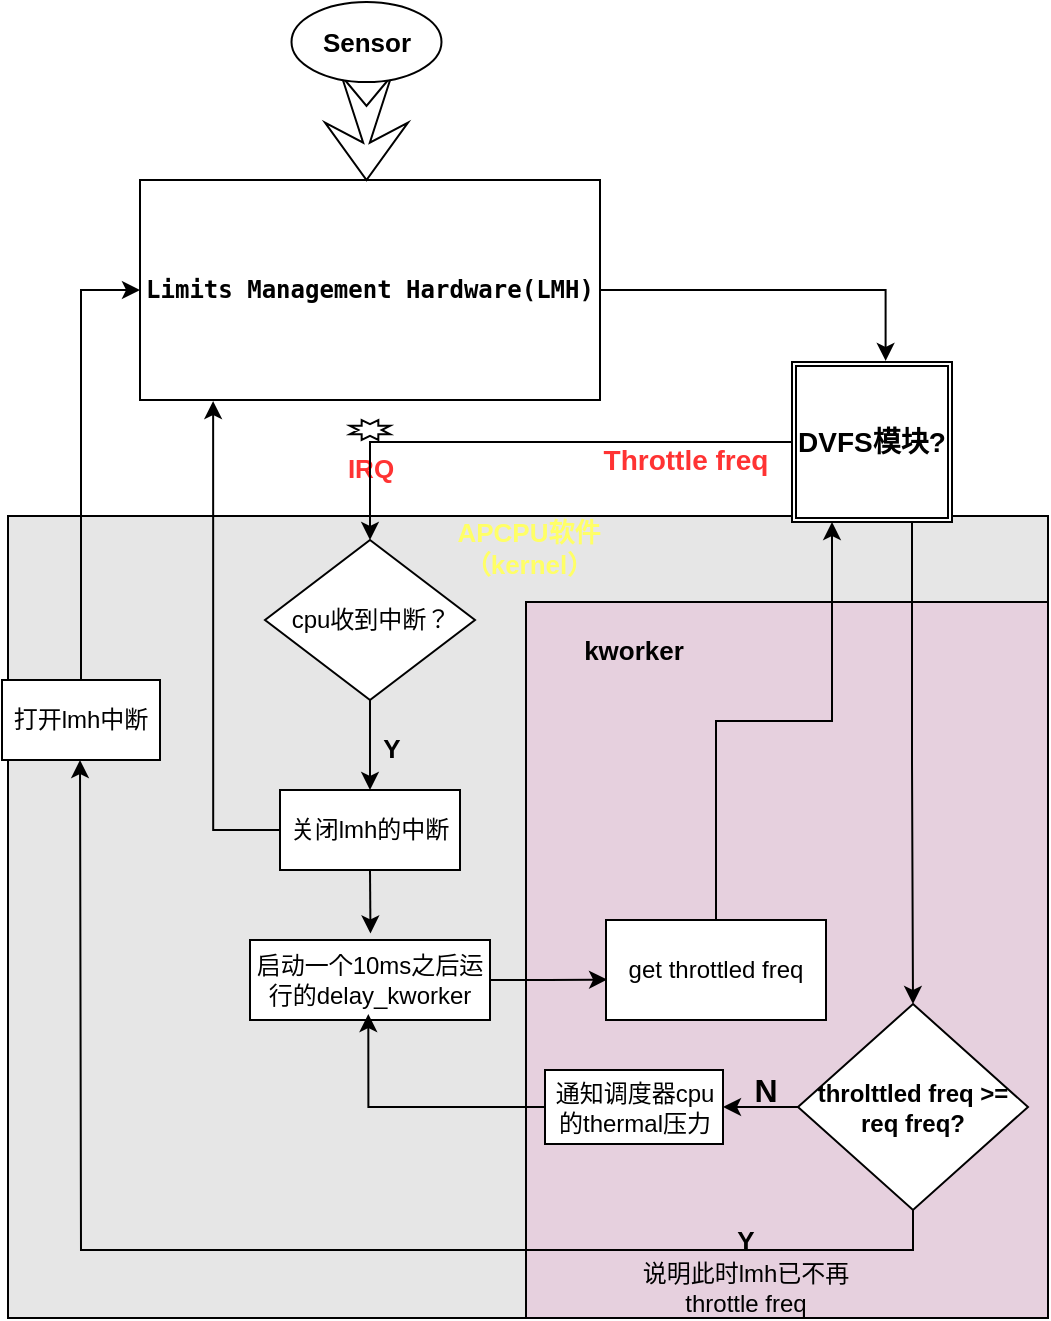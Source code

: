 <mxfile version="24.7.6">
  <diagram name="第 1 页" id="VTAUhPHFjqV-iyoxelCj">
    <mxGraphModel dx="989" dy="527" grid="0" gridSize="10" guides="1" tooltips="1" connect="1" arrows="1" fold="1" page="1" pageScale="1" pageWidth="827" pageHeight="1169" math="0" shadow="0">
      <root>
        <mxCell id="0" />
        <mxCell id="1" parent="0" />
        <mxCell id="YY0MY4p-X_AZBxPH40uB-45" value="" style="rounded=0;whiteSpace=wrap;html=1;fillColor=#E6E6E6;" parent="1" vertex="1">
          <mxGeometry x="14" y="408" width="520" height="401" as="geometry" />
        </mxCell>
        <mxCell id="YY0MY4p-X_AZBxPH40uB-55" value="" style="rounded=0;whiteSpace=wrap;html=1;fillColor=#E6D0DE;" parent="1" vertex="1">
          <mxGeometry x="273" y="451" width="261" height="358" as="geometry" />
        </mxCell>
        <mxCell id="YY0MY4p-X_AZBxPH40uB-1" value="&lt;pre style=&quot;overflow: visible; text-align: start; background-color: rgb(255, 255, 255);&quot;&gt;Limits Management Hardware(LMH)&lt;/pre&gt;" style="rounded=0;whiteSpace=wrap;html=1;strokeWidth=1;fontStyle=1" parent="1" vertex="1">
          <mxGeometry x="80" y="240" width="230" height="110" as="geometry" />
        </mxCell>
        <mxCell id="YY0MY4p-X_AZBxPH40uB-4" value="" style="html=1;shadow=0;dashed=0;align=center;verticalAlign=middle;shape=mxgraph.arrows2.stylisedArrow;dy=0.92;dx=18.67;notch=15;feather=0.4;direction=south;" parent="1" vertex="1">
          <mxGeometry x="172.5" y="188" width="41.5" height="52" as="geometry" />
        </mxCell>
        <mxCell id="YY0MY4p-X_AZBxPH40uB-6" value="Sensor" style="strokeWidth=1;html=1;shape=mxgraph.flowchart.start_1;whiteSpace=wrap;fontStyle=1;fontSize=13;" parent="1" vertex="1">
          <mxGeometry x="155.75" y="151" width="75" height="40" as="geometry" />
        </mxCell>
        <mxCell id="YY0MY4p-X_AZBxPH40uB-13" value="IRQ" style="verticalLabelPosition=bottom;verticalAlign=top;html=1;shape=mxgraph.basic.8_point_star;fontStyle=1;fontSize=13;fontColor=#FF3333;" parent="1" vertex="1">
          <mxGeometry x="185" y="360" width="20" height="10" as="geometry" />
        </mxCell>
        <mxCell id="YY0MY4p-X_AZBxPH40uB-28" style="edgeStyle=orthogonalEdgeStyle;rounded=0;orthogonalLoop=1;jettySize=auto;html=1;exitX=0.75;exitY=1;exitDx=0;exitDy=0;entryX=0.5;entryY=0;entryDx=0;entryDy=0;" parent="1" source="YY0MY4p-X_AZBxPH40uB-10" target="YY0MY4p-X_AZBxPH40uB-27" edge="1">
          <mxGeometry relative="1" as="geometry" />
        </mxCell>
        <mxCell id="XRTCzleYbN-BGCADsYFt-2" style="edgeStyle=orthogonalEdgeStyle;rounded=0;orthogonalLoop=1;jettySize=auto;html=1;exitX=0;exitY=0.5;exitDx=0;exitDy=0;entryX=0.5;entryY=0;entryDx=0;entryDy=0;" edge="1" parent="1" source="YY0MY4p-X_AZBxPH40uB-10" target="YY0MY4p-X_AZBxPH40uB-18">
          <mxGeometry relative="1" as="geometry" />
        </mxCell>
        <mxCell id="YY0MY4p-X_AZBxPH40uB-10" value="DVFS模块?" style="shape=ext;double=1;whiteSpace=wrap;html=1;aspect=fixed;fontStyle=1;fontSize=14;" parent="1" vertex="1">
          <mxGeometry x="406" y="331" width="80" height="80" as="geometry" />
        </mxCell>
        <mxCell id="YY0MY4p-X_AZBxPH40uB-38" style="edgeStyle=orthogonalEdgeStyle;rounded=0;orthogonalLoop=1;jettySize=auto;html=1;exitX=0.5;exitY=1;exitDx=0;exitDy=0;entryX=0.5;entryY=0;entryDx=0;entryDy=0;" parent="1" source="YY0MY4p-X_AZBxPH40uB-18" target="YY0MY4p-X_AZBxPH40uB-33" edge="1">
          <mxGeometry relative="1" as="geometry" />
        </mxCell>
        <mxCell id="YY0MY4p-X_AZBxPH40uB-18" value="cpu收到中断？" style="rhombus;whiteSpace=wrap;html=1;" parent="1" vertex="1">
          <mxGeometry x="142.5" y="420" width="105" height="80" as="geometry" />
        </mxCell>
        <mxCell id="YY0MY4p-X_AZBxPH40uB-21" value="Throttle freq" style="text;html=1;align=center;verticalAlign=middle;whiteSpace=wrap;rounded=0;fontStyle=1;fontColor=#FF3333;fontSize=14;" parent="1" vertex="1">
          <mxGeometry x="308" y="365" width="90" height="30" as="geometry" />
        </mxCell>
        <mxCell id="YY0MY4p-X_AZBxPH40uB-22" value="启动一个10ms之后运行的delay_kworker" style="whiteSpace=wrap;html=1;" parent="1" vertex="1">
          <mxGeometry x="135" y="620" width="120" height="40" as="geometry" />
        </mxCell>
        <mxCell id="YY0MY4p-X_AZBxPH40uB-37" style="edgeStyle=orthogonalEdgeStyle;rounded=0;orthogonalLoop=1;jettySize=auto;html=1;exitX=0.5;exitY=1;exitDx=0;exitDy=0;" parent="1" source="YY0MY4p-X_AZBxPH40uB-27" edge="1">
          <mxGeometry relative="1" as="geometry">
            <mxPoint x="50" y="530" as="targetPoint" />
            <mxPoint x="420" y="740" as="sourcePoint" />
          </mxGeometry>
        </mxCell>
        <mxCell id="dvzESr8WYS7K-upXrV9c-3" style="edgeStyle=orthogonalEdgeStyle;rounded=0;orthogonalLoop=1;jettySize=auto;html=1;" parent="1" source="YY0MY4p-X_AZBxPH40uB-27" target="dvzESr8WYS7K-upXrV9c-1" edge="1">
          <mxGeometry relative="1" as="geometry" />
        </mxCell>
        <mxCell id="YY0MY4p-X_AZBxPH40uB-27" value="throlttled freq &amp;gt;= req freq?" style="rhombus;whiteSpace=wrap;html=1;fontStyle=1" parent="1" vertex="1">
          <mxGeometry x="409" y="652" width="115" height="103" as="geometry" />
        </mxCell>
        <mxCell id="YY0MY4p-X_AZBxPH40uB-50" style="edgeStyle=orthogonalEdgeStyle;rounded=0;orthogonalLoop=1;jettySize=auto;html=1;exitX=0.5;exitY=0;exitDx=0;exitDy=0;entryX=0.25;entryY=1;entryDx=0;entryDy=0;" parent="1" source="YY0MY4p-X_AZBxPH40uB-30" target="YY0MY4p-X_AZBxPH40uB-10" edge="1">
          <mxGeometry relative="1" as="geometry" />
        </mxCell>
        <mxCell id="YY0MY4p-X_AZBxPH40uB-30" value="get throttled freq" style="rounded=0;whiteSpace=wrap;html=1;" parent="1" vertex="1">
          <mxGeometry x="313" y="610" width="110" height="50" as="geometry" />
        </mxCell>
        <mxCell id="YY0MY4p-X_AZBxPH40uB-33" value="关闭lmh的中断" style="rounded=0;whiteSpace=wrap;html=1;" parent="1" vertex="1">
          <mxGeometry x="150" y="545" width="90" height="40" as="geometry" />
        </mxCell>
        <mxCell id="YY0MY4p-X_AZBxPH40uB-35" value="N" style="text;html=1;align=center;verticalAlign=middle;whiteSpace=wrap;rounded=0;fontStyle=1;fontSize=16;" parent="1" vertex="1">
          <mxGeometry x="363" y="680" width="60" height="30" as="geometry" />
        </mxCell>
        <mxCell id="YY0MY4p-X_AZBxPH40uB-39" style="edgeStyle=orthogonalEdgeStyle;rounded=0;orthogonalLoop=1;jettySize=auto;html=1;exitX=0.5;exitY=1;exitDx=0;exitDy=0;entryX=0.502;entryY=-0.082;entryDx=0;entryDy=0;entryPerimeter=0;" parent="1" source="YY0MY4p-X_AZBxPH40uB-33" target="YY0MY4p-X_AZBxPH40uB-22" edge="1">
          <mxGeometry relative="1" as="geometry" />
        </mxCell>
        <mxCell id="YY0MY4p-X_AZBxPH40uB-41" style="edgeStyle=orthogonalEdgeStyle;rounded=0;orthogonalLoop=1;jettySize=auto;html=1;exitX=0.5;exitY=0;exitDx=0;exitDy=0;entryX=0;entryY=0.5;entryDx=0;entryDy=0;" parent="1" source="YY0MY4p-X_AZBxPH40uB-40" target="YY0MY4p-X_AZBxPH40uB-1" edge="1">
          <mxGeometry relative="1" as="geometry" />
        </mxCell>
        <mxCell id="YY0MY4p-X_AZBxPH40uB-40" value="打开lmh中断" style="rounded=0;whiteSpace=wrap;html=1;" parent="1" vertex="1">
          <mxGeometry x="11" y="490" width="79" height="40" as="geometry" />
        </mxCell>
        <mxCell id="YY0MY4p-X_AZBxPH40uB-42" value="Y&lt;div style=&quot;&quot;&gt;&lt;span style=&quot;font-weight: normal;&quot;&gt;&lt;font style=&quot;font-size: 12px;&quot;&gt;说明此时lmh已不再throttle freq&lt;/font&gt;&lt;/span&gt;&lt;/div&gt;" style="text;html=1;align=center;verticalAlign=middle;whiteSpace=wrap;rounded=0;fontStyle=1;fontSize=13;" parent="1" vertex="1">
          <mxGeometry x="318" y="771" width="130" height="30" as="geometry" />
        </mxCell>
        <mxCell id="YY0MY4p-X_AZBxPH40uB-43" style="edgeStyle=orthogonalEdgeStyle;rounded=0;orthogonalLoop=1;jettySize=auto;html=1;exitX=0;exitY=0.5;exitDx=0;exitDy=0;entryX=0.159;entryY=1.005;entryDx=0;entryDy=0;entryPerimeter=0;" parent="1" source="YY0MY4p-X_AZBxPH40uB-33" target="YY0MY4p-X_AZBxPH40uB-1" edge="1">
          <mxGeometry relative="1" as="geometry" />
        </mxCell>
        <mxCell id="YY0MY4p-X_AZBxPH40uB-46" value="Y" style="text;html=1;align=center;verticalAlign=middle;whiteSpace=wrap;rounded=0;fontSize=13;fontStyle=1" parent="1" vertex="1">
          <mxGeometry x="176" y="509" width="60" height="30" as="geometry" />
        </mxCell>
        <mxCell id="YY0MY4p-X_AZBxPH40uB-57" value="kworker" style="text;html=1;align=center;verticalAlign=middle;whiteSpace=wrap;rounded=0;fontStyle=1;fontSize=13;" parent="1" vertex="1">
          <mxGeometry x="297" y="460" width="60" height="30" as="geometry" />
        </mxCell>
        <mxCell id="YY0MY4p-X_AZBxPH40uB-59" style="edgeStyle=orthogonalEdgeStyle;rounded=0;orthogonalLoop=1;jettySize=auto;html=1;exitX=1;exitY=0.5;exitDx=0;exitDy=0;entryX=0.005;entryY=0.596;entryDx=0;entryDy=0;entryPerimeter=0;" parent="1" source="YY0MY4p-X_AZBxPH40uB-22" target="YY0MY4p-X_AZBxPH40uB-30" edge="1">
          <mxGeometry relative="1" as="geometry" />
        </mxCell>
        <mxCell id="YY0MY4p-X_AZBxPH40uB-60" value="APCPU软件（kernel）" style="text;html=1;align=center;verticalAlign=middle;whiteSpace=wrap;rounded=0;fontStyle=1;fontSize=13;fontColor=#FFFF66;" parent="1" vertex="1">
          <mxGeometry x="225.5" y="408" width="97" height="31" as="geometry" />
        </mxCell>
        <mxCell id="dvzESr8WYS7K-upXrV9c-1" value="通知调度器cpu的thermal压力" style="rounded=0;whiteSpace=wrap;html=1;" parent="1" vertex="1">
          <mxGeometry x="282.5" y="685" width="89" height="37" as="geometry" />
        </mxCell>
        <mxCell id="dvzESr8WYS7K-upXrV9c-4" style="edgeStyle=orthogonalEdgeStyle;rounded=0;orthogonalLoop=1;jettySize=auto;html=1;exitX=0;exitY=0.5;exitDx=0;exitDy=0;entryX=0.493;entryY=0.925;entryDx=0;entryDy=0;entryPerimeter=0;" parent="1" source="dvzESr8WYS7K-upXrV9c-1" target="YY0MY4p-X_AZBxPH40uB-22" edge="1">
          <mxGeometry relative="1" as="geometry" />
        </mxCell>
        <mxCell id="XRTCzleYbN-BGCADsYFt-1" style="edgeStyle=orthogonalEdgeStyle;rounded=0;orthogonalLoop=1;jettySize=auto;html=1;exitX=1;exitY=0.5;exitDx=0;exitDy=0;entryX=0.585;entryY=-0.007;entryDx=0;entryDy=0;entryPerimeter=0;" edge="1" parent="1" source="YY0MY4p-X_AZBxPH40uB-1" target="YY0MY4p-X_AZBxPH40uB-10">
          <mxGeometry relative="1" as="geometry" />
        </mxCell>
      </root>
    </mxGraphModel>
  </diagram>
</mxfile>
